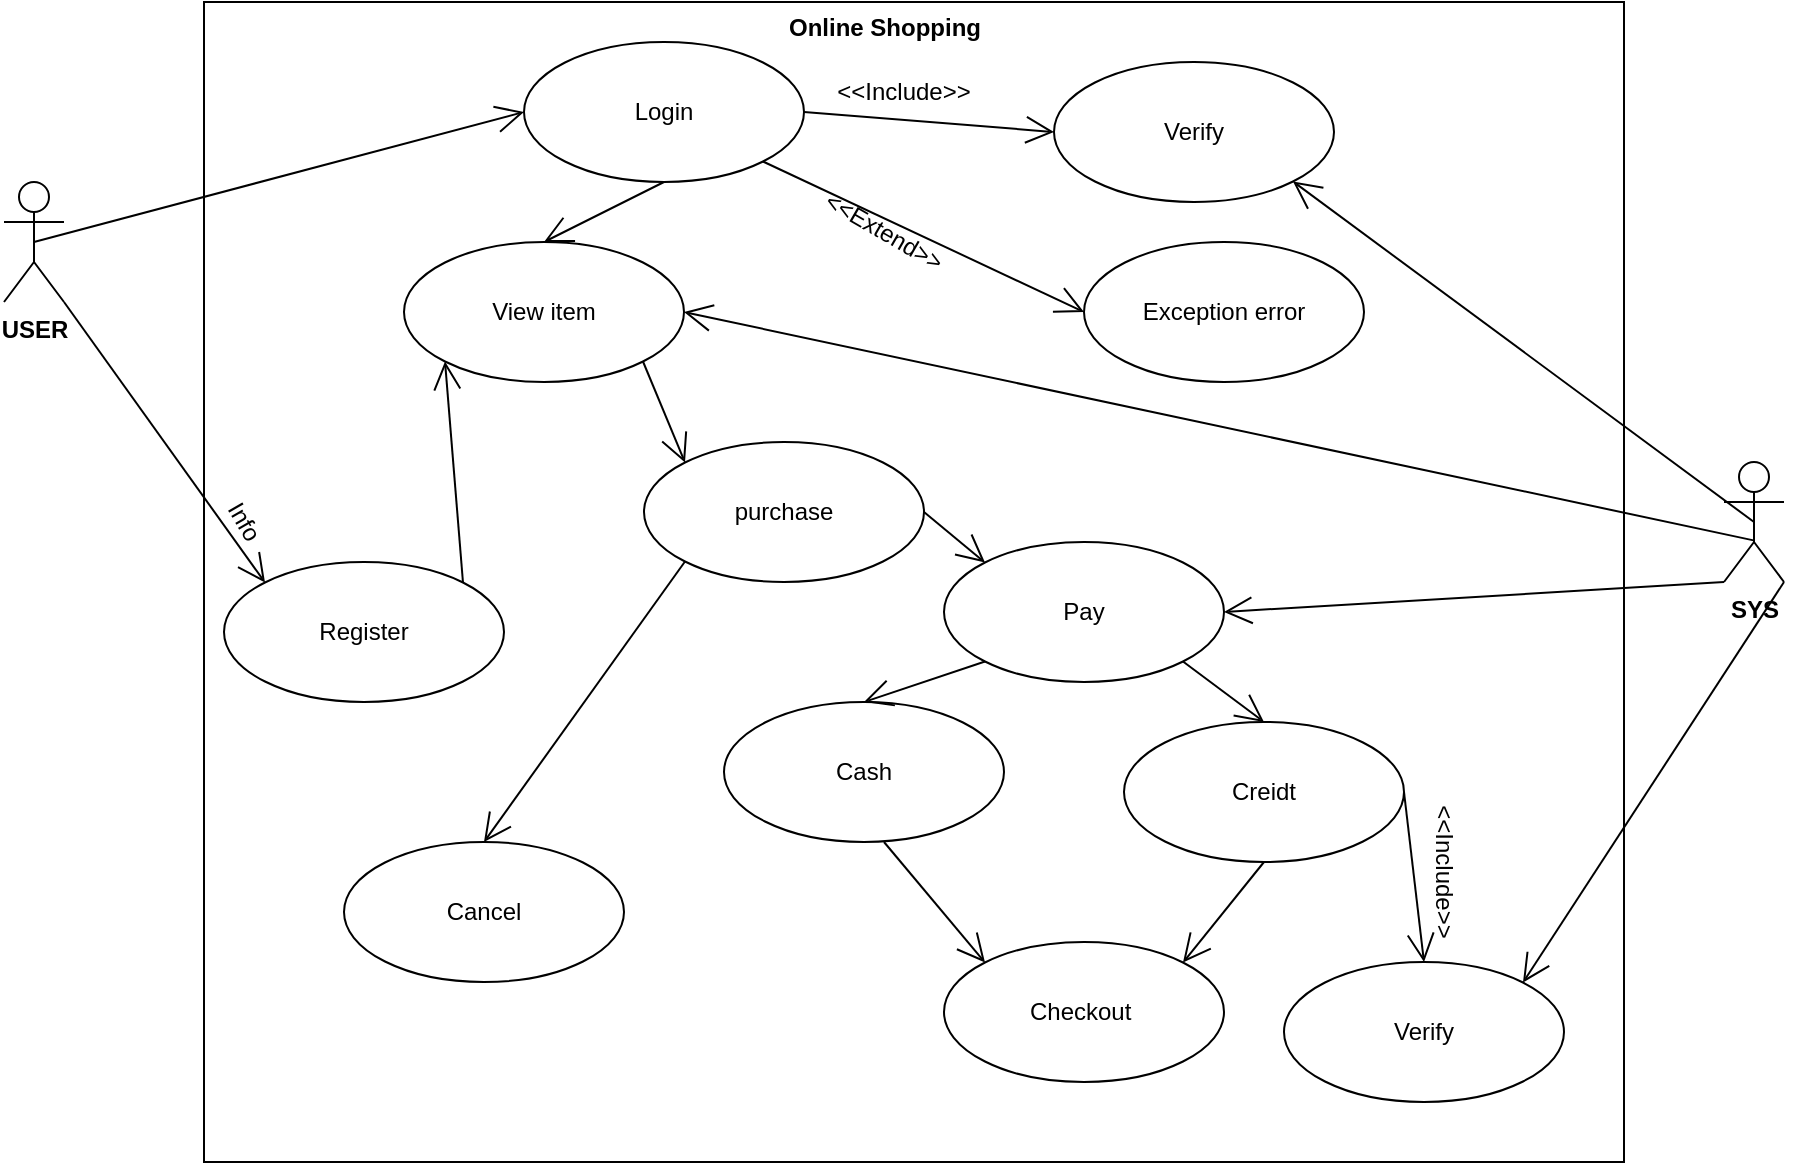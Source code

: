 <mxfile version="22.1.5" type="device">
  <diagram name="Page-1" id="4gJtOpz2wPlcUNwnw_aG">
    <mxGraphModel dx="1900" dy="534" grid="1" gridSize="10" guides="1" tooltips="1" connect="1" arrows="1" fold="1" page="1" pageScale="1" pageWidth="850" pageHeight="1100" math="0" shadow="0">
      <root>
        <mxCell id="0" />
        <mxCell id="1" parent="0" />
        <mxCell id="E9quBOTO5DfnvyNl6SX9-1" value="" style="rounded=0;whiteSpace=wrap;html=1;" vertex="1" parent="1">
          <mxGeometry width="710" height="580" as="geometry" />
        </mxCell>
        <mxCell id="E9quBOTO5DfnvyNl6SX9-2" value="&lt;b&gt;USER&lt;/b&gt;" style="shape=umlActor;verticalLabelPosition=bottom;verticalAlign=top;html=1;outlineConnect=0;" vertex="1" parent="1">
          <mxGeometry x="-100" y="90" width="30" height="60" as="geometry" />
        </mxCell>
        <mxCell id="E9quBOTO5DfnvyNl6SX9-5" value="Login" style="ellipse;whiteSpace=wrap;html=1;" vertex="1" parent="1">
          <mxGeometry x="160" y="20" width="140" height="70" as="geometry" />
        </mxCell>
        <mxCell id="E9quBOTO5DfnvyNl6SX9-6" value="&lt;b&gt;SYS&lt;/b&gt;" style="shape=umlActor;verticalLabelPosition=bottom;verticalAlign=top;html=1;" vertex="1" parent="1">
          <mxGeometry x="760" y="230" width="30" height="60" as="geometry" />
        </mxCell>
        <mxCell id="E9quBOTO5DfnvyNl6SX9-7" value="Verify" style="ellipse;whiteSpace=wrap;html=1;" vertex="1" parent="1">
          <mxGeometry x="425" y="30" width="140" height="70" as="geometry" />
        </mxCell>
        <mxCell id="E9quBOTO5DfnvyNl6SX9-8" value="Exception error" style="ellipse;whiteSpace=wrap;html=1;" vertex="1" parent="1">
          <mxGeometry x="440" y="120" width="140" height="70" as="geometry" />
        </mxCell>
        <mxCell id="E9quBOTO5DfnvyNl6SX9-9" value="View item" style="ellipse;whiteSpace=wrap;html=1;" vertex="1" parent="1">
          <mxGeometry x="100" y="120" width="140" height="70" as="geometry" />
        </mxCell>
        <mxCell id="E9quBOTO5DfnvyNl6SX9-10" value="Pay" style="ellipse;whiteSpace=wrap;html=1;" vertex="1" parent="1">
          <mxGeometry x="370" y="270" width="140" height="70" as="geometry" />
        </mxCell>
        <mxCell id="E9quBOTO5DfnvyNl6SX9-11" value="Cash" style="ellipse;whiteSpace=wrap;html=1;" vertex="1" parent="1">
          <mxGeometry x="260" y="350" width="140" height="70" as="geometry" />
        </mxCell>
        <mxCell id="E9quBOTO5DfnvyNl6SX9-12" value="Creidt" style="ellipse;whiteSpace=wrap;html=1;" vertex="1" parent="1">
          <mxGeometry x="460" y="360" width="140" height="70" as="geometry" />
        </mxCell>
        <mxCell id="E9quBOTO5DfnvyNl6SX9-13" value="Checkout&amp;nbsp;" style="ellipse;whiteSpace=wrap;html=1;" vertex="1" parent="1">
          <mxGeometry x="370" y="470" width="140" height="70" as="geometry" />
        </mxCell>
        <mxCell id="E9quBOTO5DfnvyNl6SX9-14" value="Verify" style="ellipse;whiteSpace=wrap;html=1;" vertex="1" parent="1">
          <mxGeometry x="540" y="480" width="140" height="70" as="geometry" />
        </mxCell>
        <mxCell id="E9quBOTO5DfnvyNl6SX9-21" value="" style="endArrow=open;endFill=1;endSize=12;html=1;rounded=0;entryX=0;entryY=0.5;entryDx=0;entryDy=0;exitX=0.5;exitY=0.5;exitDx=0;exitDy=0;exitPerimeter=0;" edge="1" parent="1" source="E9quBOTO5DfnvyNl6SX9-2" target="E9quBOTO5DfnvyNl6SX9-5">
          <mxGeometry width="160" relative="1" as="geometry">
            <mxPoint x="50" y="120" as="sourcePoint" />
            <mxPoint x="210" y="120" as="targetPoint" />
          </mxGeometry>
        </mxCell>
        <mxCell id="E9quBOTO5DfnvyNl6SX9-23" value="" style="endArrow=open;endFill=1;endSize=12;html=1;rounded=0;exitX=1;exitY=1;exitDx=0;exitDy=0;entryX=0;entryY=0.5;entryDx=0;entryDy=0;" edge="1" parent="1" source="E9quBOTO5DfnvyNl6SX9-5" target="E9quBOTO5DfnvyNl6SX9-8">
          <mxGeometry width="160" relative="1" as="geometry">
            <mxPoint x="340" y="150" as="sourcePoint" />
            <mxPoint x="500" y="150" as="targetPoint" />
          </mxGeometry>
        </mxCell>
        <mxCell id="E9quBOTO5DfnvyNl6SX9-24" value="" style="endArrow=open;endFill=1;endSize=12;html=1;rounded=0;entryX=0;entryY=0.5;entryDx=0;entryDy=0;exitX=1;exitY=0.5;exitDx=0;exitDy=0;" edge="1" parent="1" source="E9quBOTO5DfnvyNl6SX9-5" target="E9quBOTO5DfnvyNl6SX9-7">
          <mxGeometry width="160" relative="1" as="geometry">
            <mxPoint x="280" y="110" as="sourcePoint" />
            <mxPoint x="440" y="110" as="targetPoint" />
          </mxGeometry>
        </mxCell>
        <mxCell id="E9quBOTO5DfnvyNl6SX9-25" value="" style="endArrow=open;endFill=1;endSize=12;html=1;rounded=0;exitX=0.5;exitY=0.5;exitDx=0;exitDy=0;exitPerimeter=0;entryX=1;entryY=1;entryDx=0;entryDy=0;" edge="1" parent="1" source="E9quBOTO5DfnvyNl6SX9-6" target="E9quBOTO5DfnvyNl6SX9-7">
          <mxGeometry width="160" relative="1" as="geometry">
            <mxPoint x="700" y="210" as="sourcePoint" />
            <mxPoint x="500" y="150" as="targetPoint" />
          </mxGeometry>
        </mxCell>
        <mxCell id="E9quBOTO5DfnvyNl6SX9-26" value="" style="endArrow=open;endFill=1;endSize=12;html=1;rounded=0;exitX=0.493;exitY=0.653;exitDx=0;exitDy=0;exitPerimeter=0;entryX=1;entryY=0.5;entryDx=0;entryDy=0;" edge="1" parent="1" source="E9quBOTO5DfnvyNl6SX9-6" target="E9quBOTO5DfnvyNl6SX9-9">
          <mxGeometry width="160" relative="1" as="geometry">
            <mxPoint x="340" y="250" as="sourcePoint" />
            <mxPoint x="500" y="250" as="targetPoint" />
          </mxGeometry>
        </mxCell>
        <mxCell id="E9quBOTO5DfnvyNl6SX9-27" value="&amp;lt;&amp;lt;Include&amp;gt;&amp;gt;" style="text;html=1;strokeColor=none;fillColor=none;align=center;verticalAlign=middle;whiteSpace=wrap;rounded=0;rotation=0;" vertex="1" parent="1">
          <mxGeometry x="320" y="30" width="60" height="30" as="geometry" />
        </mxCell>
        <mxCell id="E9quBOTO5DfnvyNl6SX9-28" value="&amp;lt;&amp;lt;Extend&amp;gt;&amp;gt;" style="text;html=1;strokeColor=none;fillColor=none;align=center;verticalAlign=middle;whiteSpace=wrap;rounded=0;rotation=30;" vertex="1" parent="1">
          <mxGeometry x="310" y="100" width="60" height="30" as="geometry" />
        </mxCell>
        <mxCell id="E9quBOTO5DfnvyNl6SX9-31" value="" style="endArrow=open;endFill=1;endSize=12;html=1;rounded=0;entryX=1;entryY=0.5;entryDx=0;entryDy=0;exitX=0;exitY=1;exitDx=0;exitDy=0;exitPerimeter=0;" edge="1" parent="1" source="E9quBOTO5DfnvyNl6SX9-6" target="E9quBOTO5DfnvyNl6SX9-10">
          <mxGeometry width="160" relative="1" as="geometry">
            <mxPoint x="340" y="150" as="sourcePoint" />
            <mxPoint x="500" y="150" as="targetPoint" />
          </mxGeometry>
        </mxCell>
        <mxCell id="E9quBOTO5DfnvyNl6SX9-32" value="" style="endArrow=open;endFill=1;endSize=12;html=1;rounded=0;entryX=0.5;entryY=0;entryDx=0;entryDy=0;exitX=1;exitY=0.5;exitDx=0;exitDy=0;" edge="1" parent="1" source="E9quBOTO5DfnvyNl6SX9-12" target="E9quBOTO5DfnvyNl6SX9-14">
          <mxGeometry width="160" relative="1" as="geometry">
            <mxPoint x="137.5" y="430" as="sourcePoint" />
            <mxPoint x="282.5" y="385" as="targetPoint" />
          </mxGeometry>
        </mxCell>
        <mxCell id="E9quBOTO5DfnvyNl6SX9-33" value="&amp;lt;&amp;lt;Include&amp;gt;&amp;gt;" style="text;html=1;strokeColor=none;fillColor=none;align=center;verticalAlign=middle;whiteSpace=wrap;rounded=0;rotation=90;" vertex="1" parent="1">
          <mxGeometry x="590" y="420" width="60" height="30" as="geometry" />
        </mxCell>
        <mxCell id="E9quBOTO5DfnvyNl6SX9-38" value="" style="endArrow=open;endFill=1;endSize=12;html=1;rounded=0;exitX=0;exitY=1;exitDx=0;exitDy=0;entryX=0.5;entryY=0;entryDx=0;entryDy=0;" edge="1" parent="1" source="E9quBOTO5DfnvyNl6SX9-10" target="E9quBOTO5DfnvyNl6SX9-11">
          <mxGeometry width="160" relative="1" as="geometry">
            <mxPoint x="340" y="350" as="sourcePoint" />
            <mxPoint x="379" y="360" as="targetPoint" />
          </mxGeometry>
        </mxCell>
        <mxCell id="E9quBOTO5DfnvyNl6SX9-39" value="" style="endArrow=open;endFill=1;endSize=12;html=1;rounded=0;exitX=1;exitY=1;exitDx=0;exitDy=0;entryX=0.5;entryY=0;entryDx=0;entryDy=0;" edge="1" parent="1" source="E9quBOTO5DfnvyNl6SX9-10" target="E9quBOTO5DfnvyNl6SX9-12">
          <mxGeometry width="160" relative="1" as="geometry">
            <mxPoint x="340" y="350" as="sourcePoint" />
            <mxPoint x="500" y="350" as="targetPoint" />
          </mxGeometry>
        </mxCell>
        <mxCell id="E9quBOTO5DfnvyNl6SX9-40" value="" style="endArrow=open;endFill=1;endSize=12;html=1;rounded=0;entryX=0;entryY=0;entryDx=0;entryDy=0;" edge="1" parent="1" target="E9quBOTO5DfnvyNl6SX9-13">
          <mxGeometry width="160" relative="1" as="geometry">
            <mxPoint x="340" y="420" as="sourcePoint" />
            <mxPoint x="500" y="420" as="targetPoint" />
          </mxGeometry>
        </mxCell>
        <mxCell id="E9quBOTO5DfnvyNl6SX9-41" value="" style="endArrow=open;endFill=1;endSize=12;html=1;rounded=0;exitX=0.5;exitY=1;exitDx=0;exitDy=0;entryX=1;entryY=0;entryDx=0;entryDy=0;" edge="1" parent="1" source="E9quBOTO5DfnvyNl6SX9-12" target="E9quBOTO5DfnvyNl6SX9-13">
          <mxGeometry width="160" relative="1" as="geometry">
            <mxPoint x="540" y="470" as="sourcePoint" />
            <mxPoint x="700" y="470" as="targetPoint" />
          </mxGeometry>
        </mxCell>
        <mxCell id="E9quBOTO5DfnvyNl6SX9-42" value="Online Shopping" style="text;align=center;fontStyle=1;verticalAlign=middle;spacingLeft=3;spacingRight=3;strokeColor=none;rotatable=0;points=[[0,0.5],[1,0.5]];portConstraint=eastwest;html=1;" vertex="1" parent="1">
          <mxGeometry x="300" width="80" height="26" as="geometry" />
        </mxCell>
        <mxCell id="E9quBOTO5DfnvyNl6SX9-43" value="" style="endArrow=open;endFill=1;endSize=12;html=1;rounded=0;exitX=0.5;exitY=1;exitDx=0;exitDy=0;entryX=0.5;entryY=0;entryDx=0;entryDy=0;" edge="1" parent="1" source="E9quBOTO5DfnvyNl6SX9-5" target="E9quBOTO5DfnvyNl6SX9-9">
          <mxGeometry width="160" relative="1" as="geometry">
            <mxPoint x="340" y="230" as="sourcePoint" />
            <mxPoint x="500" y="230" as="targetPoint" />
          </mxGeometry>
        </mxCell>
        <mxCell id="E9quBOTO5DfnvyNl6SX9-44" value="Register" style="ellipse;whiteSpace=wrap;html=1;" vertex="1" parent="1">
          <mxGeometry x="10" y="280" width="140" height="70" as="geometry" />
        </mxCell>
        <mxCell id="E9quBOTO5DfnvyNl6SX9-45" value="" style="endArrow=open;endFill=1;endSize=12;html=1;rounded=0;exitX=1;exitY=1;exitDx=0;exitDy=0;exitPerimeter=0;entryX=0;entryY=0;entryDx=0;entryDy=0;" edge="1" parent="1" source="E9quBOTO5DfnvyNl6SX9-2" target="E9quBOTO5DfnvyNl6SX9-44">
          <mxGeometry width="160" relative="1" as="geometry">
            <mxPoint x="340" y="330" as="sourcePoint" />
            <mxPoint x="500" y="330" as="targetPoint" />
          </mxGeometry>
        </mxCell>
        <mxCell id="E9quBOTO5DfnvyNl6SX9-46" value="" style="endArrow=open;endFill=1;endSize=12;html=1;rounded=0;exitX=1;exitY=0;exitDx=0;exitDy=0;entryX=0;entryY=1;entryDx=0;entryDy=0;" edge="1" parent="1" source="E9quBOTO5DfnvyNl6SX9-44" target="E9quBOTO5DfnvyNl6SX9-9">
          <mxGeometry width="160" relative="1" as="geometry">
            <mxPoint x="340" y="330" as="sourcePoint" />
            <mxPoint x="500" y="330" as="targetPoint" />
          </mxGeometry>
        </mxCell>
        <mxCell id="E9quBOTO5DfnvyNl6SX9-47" value="Info" style="text;html=1;strokeColor=none;fillColor=none;align=center;verticalAlign=middle;whiteSpace=wrap;rounded=0;rotation=60;" vertex="1" parent="1">
          <mxGeometry x="-10" y="245" width="60" height="30" as="geometry" />
        </mxCell>
        <mxCell id="E9quBOTO5DfnvyNl6SX9-54" value="" style="endArrow=open;endFill=1;endSize=12;html=1;rounded=0;exitX=1;exitY=1;exitDx=0;exitDy=0;exitPerimeter=0;entryX=1;entryY=0;entryDx=0;entryDy=0;" edge="1" parent="1" source="E9quBOTO5DfnvyNl6SX9-6" target="E9quBOTO5DfnvyNl6SX9-14">
          <mxGeometry width="160" relative="1" as="geometry">
            <mxPoint x="260" y="460" as="sourcePoint" />
            <mxPoint x="420" y="460" as="targetPoint" />
          </mxGeometry>
        </mxCell>
        <mxCell id="E9quBOTO5DfnvyNl6SX9-55" value="purchase" style="ellipse;whiteSpace=wrap;html=1;" vertex="1" parent="1">
          <mxGeometry x="220" y="220" width="140" height="70" as="geometry" />
        </mxCell>
        <mxCell id="E9quBOTO5DfnvyNl6SX9-56" value="" style="endArrow=open;endFill=1;endSize=12;html=1;rounded=0;entryX=0;entryY=0;entryDx=0;entryDy=0;exitX=1;exitY=1;exitDx=0;exitDy=0;" edge="1" parent="1" source="E9quBOTO5DfnvyNl6SX9-9" target="E9quBOTO5DfnvyNl6SX9-55">
          <mxGeometry width="160" relative="1" as="geometry">
            <mxPoint x="190" y="190" as="sourcePoint" />
            <mxPoint x="350" y="190" as="targetPoint" />
          </mxGeometry>
        </mxCell>
        <mxCell id="E9quBOTO5DfnvyNl6SX9-57" value="" style="endArrow=open;endFill=1;endSize=12;html=1;rounded=0;exitX=1;exitY=0.5;exitDx=0;exitDy=0;entryX=0;entryY=0;entryDx=0;entryDy=0;" edge="1" parent="1" source="E9quBOTO5DfnvyNl6SX9-55" target="E9quBOTO5DfnvyNl6SX9-10">
          <mxGeometry width="160" relative="1" as="geometry">
            <mxPoint x="260" y="260" as="sourcePoint" />
            <mxPoint x="420" y="260" as="targetPoint" />
          </mxGeometry>
        </mxCell>
        <mxCell id="E9quBOTO5DfnvyNl6SX9-58" value="" style="endArrow=open;endFill=1;endSize=12;html=1;rounded=0;exitX=0;exitY=1;exitDx=0;exitDy=0;entryX=0.5;entryY=0;entryDx=0;entryDy=0;" edge="1" parent="1" source="E9quBOTO5DfnvyNl6SX9-55" target="E9quBOTO5DfnvyNl6SX9-59">
          <mxGeometry width="160" relative="1" as="geometry">
            <mxPoint x="250" y="290" as="sourcePoint" />
            <mxPoint x="410" y="290" as="targetPoint" />
          </mxGeometry>
        </mxCell>
        <mxCell id="E9quBOTO5DfnvyNl6SX9-59" value="Cancel" style="ellipse;whiteSpace=wrap;html=1;" vertex="1" parent="1">
          <mxGeometry x="70" y="420" width="140" height="70" as="geometry" />
        </mxCell>
      </root>
    </mxGraphModel>
  </diagram>
</mxfile>
